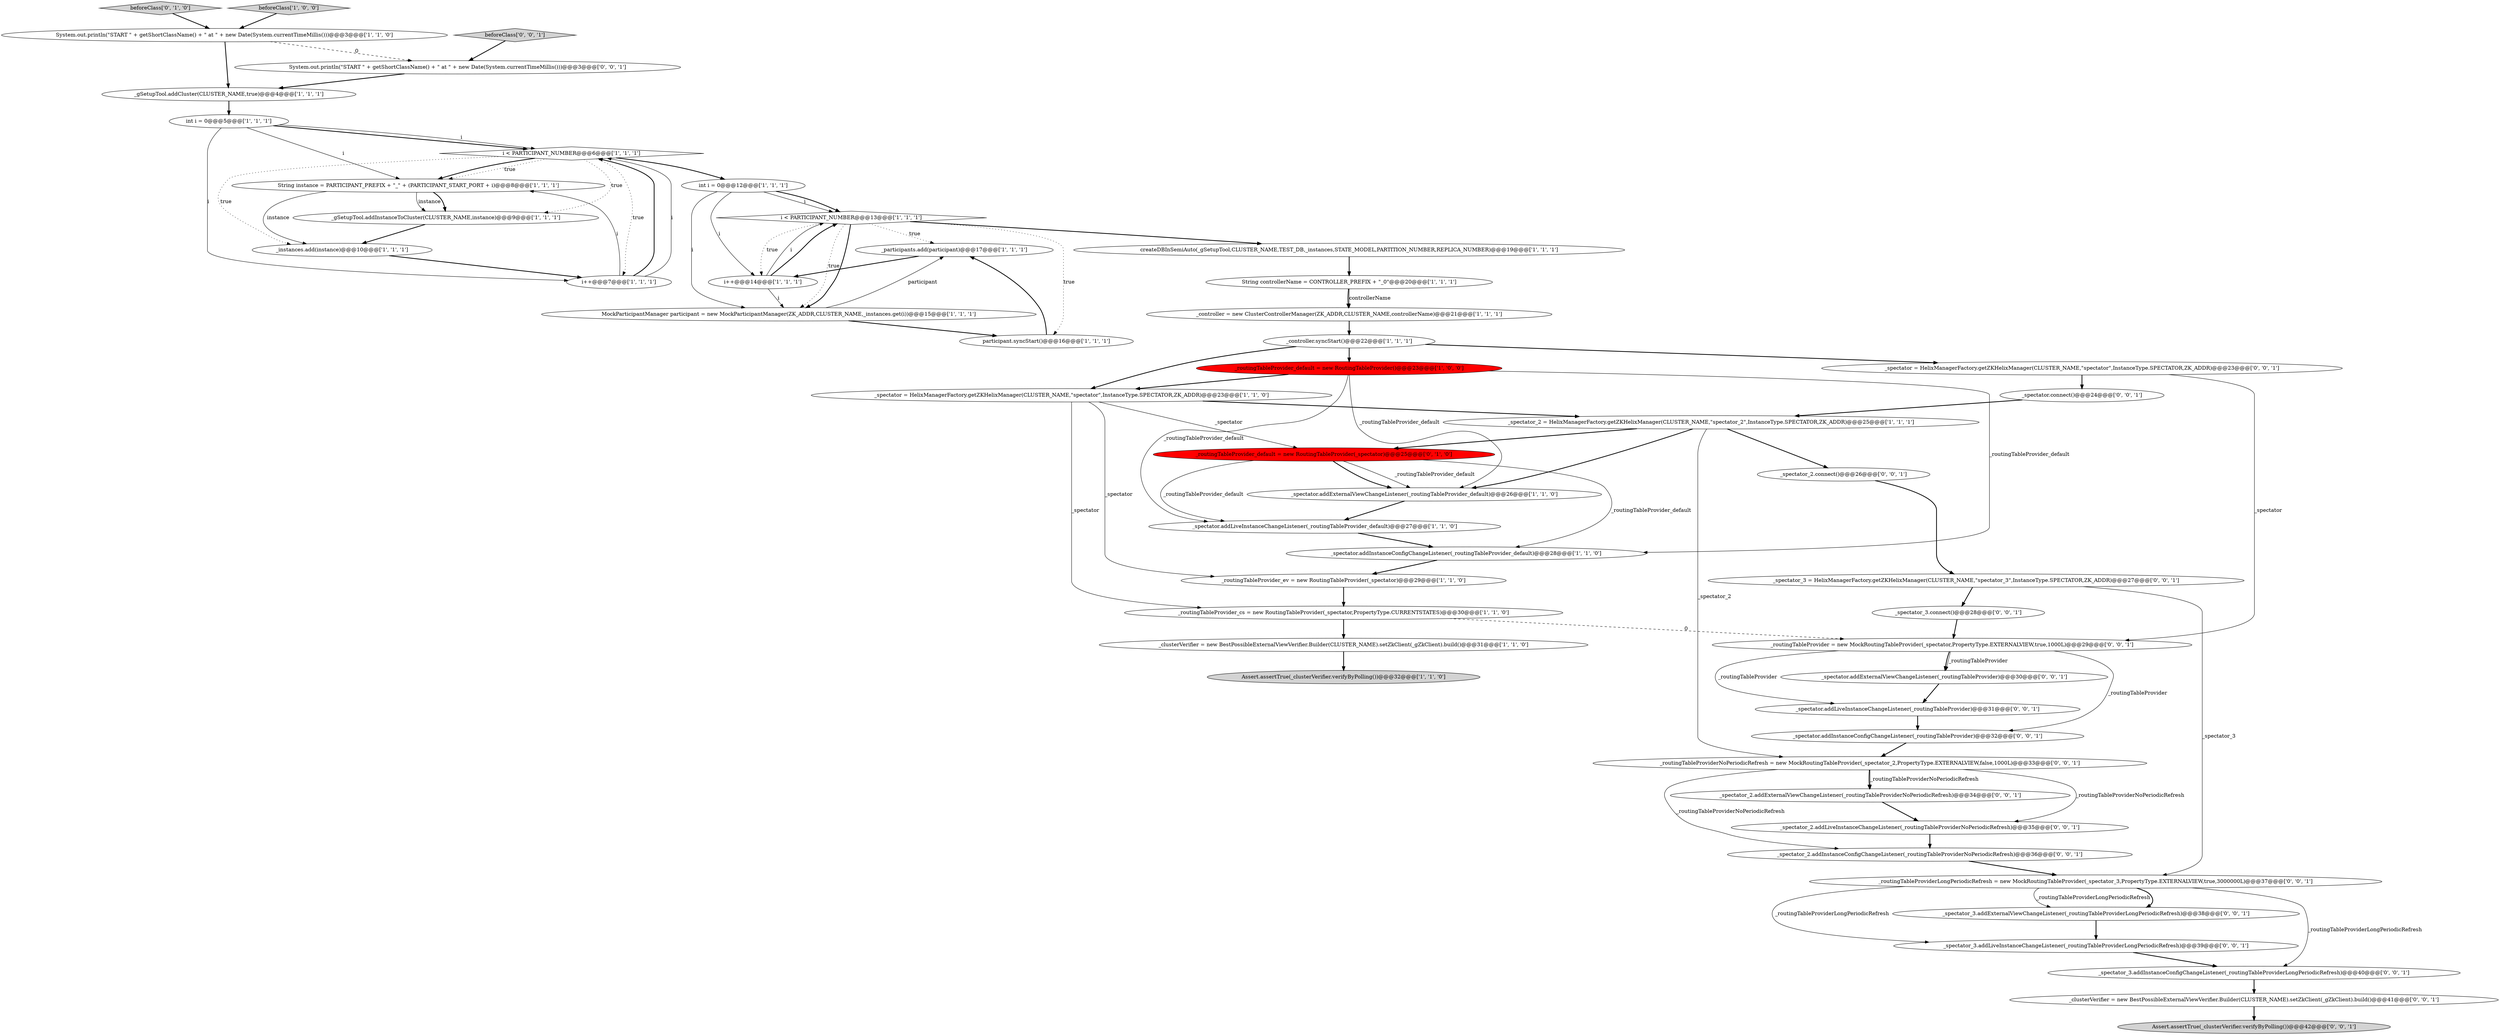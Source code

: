 digraph {
8 [style = filled, label = "_spectator.addExternalViewChangeListener(_routingTableProvider_default)@@@26@@@['1', '1', '0']", fillcolor = white, shape = ellipse image = "AAA0AAABBB1BBB"];
28 [style = filled, label = "createDBInSemiAuto(_gSetupTool,CLUSTER_NAME,TEST_DB,_instances,STATE_MODEL,PARTITION_NUMBER,REPLICA_NUMBER)@@@19@@@['1', '1', '1']", fillcolor = white, shape = ellipse image = "AAA0AAABBB1BBB"];
26 [style = filled, label = "_participants.add(participant)@@@17@@@['1', '1', '1']", fillcolor = white, shape = ellipse image = "AAA0AAABBB1BBB"];
32 [style = filled, label = "_spectator.connect()@@@24@@@['0', '0', '1']", fillcolor = white, shape = ellipse image = "AAA0AAABBB3BBB"];
20 [style = filled, label = "participant.syncStart()@@@16@@@['1', '1', '1']", fillcolor = white, shape = ellipse image = "AAA0AAABBB1BBB"];
17 [style = filled, label = "_spectator = HelixManagerFactory.getZKHelixManager(CLUSTER_NAME,\"spectator\",InstanceType.SPECTATOR,ZK_ADDR)@@@23@@@['1', '1', '0']", fillcolor = white, shape = ellipse image = "AAA0AAABBB1BBB"];
51 [style = filled, label = "_spectator.addLiveInstanceChangeListener(_routingTableProvider)@@@31@@@['0', '0', '1']", fillcolor = white, shape = ellipse image = "AAA0AAABBB3BBB"];
25 [style = filled, label = "System.out.println(\"START \" + getShortClassName() + \" at \" + new Date(System.currentTimeMillis()))@@@3@@@['1', '1', '0']", fillcolor = white, shape = ellipse image = "AAA0AAABBB1BBB"];
1 [style = filled, label = "i < PARTICIPANT_NUMBER@@@13@@@['1', '1', '1']", fillcolor = white, shape = diamond image = "AAA0AAABBB1BBB"];
15 [style = filled, label = "_controller.syncStart()@@@22@@@['1', '1', '1']", fillcolor = white, shape = ellipse image = "AAA0AAABBB1BBB"];
18 [style = filled, label = "_routingTableProvider_cs = new RoutingTableProvider(_spectator,PropertyType.CURRENTSTATES)@@@30@@@['1', '1', '0']", fillcolor = white, shape = ellipse image = "AAA0AAABBB1BBB"];
12 [style = filled, label = "MockParticipantManager participant = new MockParticipantManager(ZK_ADDR,CLUSTER_NAME,_instances.get(i))@@@15@@@['1', '1', '1']", fillcolor = white, shape = ellipse image = "AAA0AAABBB1BBB"];
39 [style = filled, label = "_spectator_3.addExternalViewChangeListener(_routingTableProviderLongPeriodicRefresh)@@@38@@@['0', '0', '1']", fillcolor = white, shape = ellipse image = "AAA0AAABBB3BBB"];
3 [style = filled, label = "String controllerName = CONTROLLER_PREFIX + \"_0\"@@@20@@@['1', '1', '1']", fillcolor = white, shape = ellipse image = "AAA0AAABBB1BBB"];
10 [style = filled, label = "_spectator.addLiveInstanceChangeListener(_routingTableProvider_default)@@@27@@@['1', '1', '0']", fillcolor = white, shape = ellipse image = "AAA0AAABBB1BBB"];
30 [style = filled, label = "beforeClass['0', '1', '0']", fillcolor = lightgray, shape = diamond image = "AAA0AAABBB2BBB"];
48 [style = filled, label = "_spectator_2.connect()@@@26@@@['0', '0', '1']", fillcolor = white, shape = ellipse image = "AAA0AAABBB3BBB"];
43 [style = filled, label = "_spectator_2.addInstanceConfigChangeListener(_routingTableProviderNoPeriodicRefresh)@@@36@@@['0', '0', '1']", fillcolor = white, shape = ellipse image = "AAA0AAABBB3BBB"];
23 [style = filled, label = "String instance = PARTICIPANT_PREFIX + \"_\" + (PARTICIPANT_START_PORT + i)@@@8@@@['1', '1', '1']", fillcolor = white, shape = ellipse image = "AAA0AAABBB1BBB"];
36 [style = filled, label = "_spectator_3 = HelixManagerFactory.getZKHelixManager(CLUSTER_NAME,\"spectator_3\",InstanceType.SPECTATOR,ZK_ADDR)@@@27@@@['0', '0', '1']", fillcolor = white, shape = ellipse image = "AAA0AAABBB3BBB"];
46 [style = filled, label = "_spectator_3.addLiveInstanceChangeListener(_routingTableProviderLongPeriodicRefresh)@@@39@@@['0', '0', '1']", fillcolor = white, shape = ellipse image = "AAA0AAABBB3BBB"];
11 [style = filled, label = "i++@@@14@@@['1', '1', '1']", fillcolor = white, shape = ellipse image = "AAA0AAABBB1BBB"];
37 [style = filled, label = "System.out.println(\"START \" + getShortClassName() + \" at \" + new Date(System.currentTimeMillis()))@@@3@@@['0', '0', '1']", fillcolor = white, shape = ellipse image = "AAA0AAABBB3BBB"];
21 [style = filled, label = "_routingTableProvider_default = new RoutingTableProvider()@@@23@@@['1', '0', '0']", fillcolor = red, shape = ellipse image = "AAA1AAABBB1BBB"];
49 [style = filled, label = "_spectator_2.addExternalViewChangeListener(_routingTableProviderNoPeriodicRefresh)@@@34@@@['0', '0', '1']", fillcolor = white, shape = ellipse image = "AAA0AAABBB3BBB"];
7 [style = filled, label = "_clusterVerifier = new BestPossibleExternalViewVerifier.Builder(CLUSTER_NAME).setZkClient(_gZkClient).build()@@@31@@@['1', '1', '0']", fillcolor = white, shape = ellipse image = "AAA0AAABBB1BBB"];
9 [style = filled, label = "_gSetupTool.addCluster(CLUSTER_NAME,true)@@@4@@@['1', '1', '1']", fillcolor = white, shape = ellipse image = "AAA0AAABBB1BBB"];
16 [style = filled, label = "int i = 0@@@12@@@['1', '1', '1']", fillcolor = white, shape = ellipse image = "AAA0AAABBB1BBB"];
35 [style = filled, label = "_spectator_3.addInstanceConfigChangeListener(_routingTableProviderLongPeriodicRefresh)@@@40@@@['0', '0', '1']", fillcolor = white, shape = ellipse image = "AAA0AAABBB3BBB"];
41 [style = filled, label = "_routingTableProviderNoPeriodicRefresh = new MockRoutingTableProvider(_spectator_2,PropertyType.EXTERNALVIEW,false,1000L)@@@33@@@['0', '0', '1']", fillcolor = white, shape = ellipse image = "AAA0AAABBB3BBB"];
5 [style = filled, label = "int i = 0@@@5@@@['1', '1', '1']", fillcolor = white, shape = ellipse image = "AAA0AAABBB1BBB"];
47 [style = filled, label = "_spectator.addExternalViewChangeListener(_routingTableProvider)@@@30@@@['0', '0', '1']", fillcolor = white, shape = ellipse image = "AAA0AAABBB3BBB"];
27 [style = filled, label = "_instances.add(instance)@@@10@@@['1', '1', '1']", fillcolor = white, shape = ellipse image = "AAA0AAABBB1BBB"];
13 [style = filled, label = "beforeClass['1', '0', '0']", fillcolor = lightgray, shape = diamond image = "AAA0AAABBB1BBB"];
31 [style = filled, label = "Assert.assertTrue(_clusterVerifier.verifyByPolling())@@@42@@@['0', '0', '1']", fillcolor = lightgray, shape = ellipse image = "AAA0AAABBB3BBB"];
40 [style = filled, label = "beforeClass['0', '0', '1']", fillcolor = lightgray, shape = diamond image = "AAA0AAABBB3BBB"];
2 [style = filled, label = "Assert.assertTrue(_clusterVerifier.verifyByPolling())@@@32@@@['1', '1', '0']", fillcolor = lightgray, shape = ellipse image = "AAA0AAABBB1BBB"];
14 [style = filled, label = "i++@@@7@@@['1', '1', '1']", fillcolor = white, shape = ellipse image = "AAA0AAABBB1BBB"];
34 [style = filled, label = "_clusterVerifier = new BestPossibleExternalViewVerifier.Builder(CLUSTER_NAME).setZkClient(_gZkClient).build()@@@41@@@['0', '0', '1']", fillcolor = white, shape = ellipse image = "AAA0AAABBB3BBB"];
44 [style = filled, label = "_routingTableProviderLongPeriodicRefresh = new MockRoutingTableProvider(_spectator_3,PropertyType.EXTERNALVIEW,true,3000000L)@@@37@@@['0', '0', '1']", fillcolor = white, shape = ellipse image = "AAA0AAABBB3BBB"];
42 [style = filled, label = "_spectator_2.addLiveInstanceChangeListener(_routingTableProviderNoPeriodicRefresh)@@@35@@@['0', '0', '1']", fillcolor = white, shape = ellipse image = "AAA0AAABBB3BBB"];
4 [style = filled, label = "_spectator.addInstanceConfigChangeListener(_routingTableProvider_default)@@@28@@@['1', '1', '0']", fillcolor = white, shape = ellipse image = "AAA0AAABBB1BBB"];
19 [style = filled, label = "_controller = new ClusterControllerManager(ZK_ADDR,CLUSTER_NAME,controllerName)@@@21@@@['1', '1', '1']", fillcolor = white, shape = ellipse image = "AAA0AAABBB1BBB"];
24 [style = filled, label = "_spectator_2 = HelixManagerFactory.getZKHelixManager(CLUSTER_NAME,\"spectator_2\",InstanceType.SPECTATOR,ZK_ADDR)@@@25@@@['1', '1', '1']", fillcolor = white, shape = ellipse image = "AAA0AAABBB1BBB"];
38 [style = filled, label = "_spectator = HelixManagerFactory.getZKHelixManager(CLUSTER_NAME,\"spectator\",InstanceType.SPECTATOR,ZK_ADDR)@@@23@@@['0', '0', '1']", fillcolor = white, shape = ellipse image = "AAA0AAABBB3BBB"];
29 [style = filled, label = "_routingTableProvider_default = new RoutingTableProvider(_spectator)@@@25@@@['0', '1', '0']", fillcolor = red, shape = ellipse image = "AAA1AAABBB2BBB"];
50 [style = filled, label = "_spectator_3.connect()@@@28@@@['0', '0', '1']", fillcolor = white, shape = ellipse image = "AAA0AAABBB3BBB"];
33 [style = filled, label = "_spectator.addInstanceConfigChangeListener(_routingTableProvider)@@@32@@@['0', '0', '1']", fillcolor = white, shape = ellipse image = "AAA0AAABBB3BBB"];
45 [style = filled, label = "_routingTableProvider = new MockRoutingTableProvider(_spectator,PropertyType.EXTERNALVIEW,true,1000L)@@@29@@@['0', '0', '1']", fillcolor = white, shape = ellipse image = "AAA0AAABBB3BBB"];
22 [style = filled, label = "i < PARTICIPANT_NUMBER@@@6@@@['1', '1', '1']", fillcolor = white, shape = diamond image = "AAA0AAABBB1BBB"];
0 [style = filled, label = "_gSetupTool.addInstanceToCluster(CLUSTER_NAME,instance)@@@9@@@['1', '1', '1']", fillcolor = white, shape = ellipse image = "AAA0AAABBB1BBB"];
6 [style = filled, label = "_routingTableProvider_ev = new RoutingTableProvider(_spectator)@@@29@@@['1', '1', '0']", fillcolor = white, shape = ellipse image = "AAA0AAABBB1BBB"];
8->10 [style = bold, label=""];
20->26 [style = bold, label=""];
15->21 [style = bold, label=""];
11->1 [style = solid, label="i"];
36->44 [style = solid, label="_spectator_3"];
21->10 [style = solid, label="_routingTableProvider_default"];
41->42 [style = solid, label="_routingTableProviderNoPeriodicRefresh"];
26->11 [style = bold, label=""];
38->45 [style = solid, label="_spectator"];
37->9 [style = bold, label=""];
22->14 [style = dotted, label="true"];
1->28 [style = bold, label=""];
15->17 [style = bold, label=""];
16->11 [style = solid, label="i"];
3->19 [style = bold, label=""];
1->12 [style = dotted, label="true"];
47->51 [style = bold, label=""];
50->45 [style = bold, label=""];
1->12 [style = bold, label=""];
9->5 [style = bold, label=""];
25->37 [style = dashed, label="0"];
28->3 [style = bold, label=""];
19->15 [style = bold, label=""];
43->44 [style = bold, label=""];
45->33 [style = solid, label="_routingTableProvider"];
40->37 [style = bold, label=""];
24->41 [style = solid, label="_spectator_2"];
13->25 [style = bold, label=""];
15->38 [style = bold, label=""];
44->35 [style = solid, label="_routingTableProviderLongPeriodicRefresh"];
22->23 [style = dotted, label="true"];
22->0 [style = dotted, label="true"];
41->49 [style = solid, label="_routingTableProviderNoPeriodicRefresh"];
14->22 [style = bold, label=""];
12->26 [style = solid, label="participant"];
5->14 [style = solid, label="i"];
33->41 [style = bold, label=""];
34->31 [style = bold, label=""];
41->49 [style = bold, label=""];
18->45 [style = dashed, label="0"];
22->23 [style = bold, label=""];
3->19 [style = solid, label="controllerName"];
38->32 [style = bold, label=""];
1->26 [style = dotted, label="true"];
14->22 [style = solid, label="i"];
11->12 [style = solid, label="i"];
21->8 [style = solid, label="_routingTableProvider_default"];
7->2 [style = bold, label=""];
16->1 [style = solid, label="i"];
36->50 [style = bold, label=""];
24->8 [style = bold, label=""];
18->7 [style = bold, label=""];
35->34 [style = bold, label=""];
5->22 [style = bold, label=""];
5->23 [style = solid, label="i"];
39->46 [style = bold, label=""];
27->14 [style = bold, label=""];
22->16 [style = bold, label=""];
6->18 [style = bold, label=""];
25->9 [style = bold, label=""];
12->20 [style = bold, label=""];
23->0 [style = solid, label="instance"];
23->0 [style = bold, label=""];
41->43 [style = solid, label="_routingTableProviderNoPeriodicRefresh"];
17->18 [style = solid, label="_spectator"];
17->29 [style = solid, label="_spectator"];
16->1 [style = bold, label=""];
22->27 [style = dotted, label="true"];
45->47 [style = solid, label="_routingTableProvider"];
46->35 [style = bold, label=""];
44->39 [style = solid, label="_routingTableProviderLongPeriodicRefresh"];
1->20 [style = dotted, label="true"];
49->42 [style = bold, label=""];
29->8 [style = bold, label=""];
21->4 [style = solid, label="_routingTableProvider_default"];
42->43 [style = bold, label=""];
48->36 [style = bold, label=""];
29->8 [style = solid, label="_routingTableProvider_default"];
11->1 [style = bold, label=""];
4->6 [style = bold, label=""];
0->27 [style = bold, label=""];
1->11 [style = dotted, label="true"];
30->25 [style = bold, label=""];
24->29 [style = bold, label=""];
17->6 [style = solid, label="_spectator"];
44->39 [style = bold, label=""];
29->4 [style = solid, label="_routingTableProvider_default"];
17->24 [style = bold, label=""];
5->22 [style = solid, label="i"];
29->10 [style = solid, label="_routingTableProvider_default"];
44->46 [style = solid, label="_routingTableProviderLongPeriodicRefresh"];
23->27 [style = solid, label="instance"];
45->47 [style = bold, label=""];
10->4 [style = bold, label=""];
45->51 [style = solid, label="_routingTableProvider"];
14->23 [style = solid, label="i"];
16->12 [style = solid, label="i"];
32->24 [style = bold, label=""];
21->17 [style = bold, label=""];
24->48 [style = bold, label=""];
51->33 [style = bold, label=""];
}
